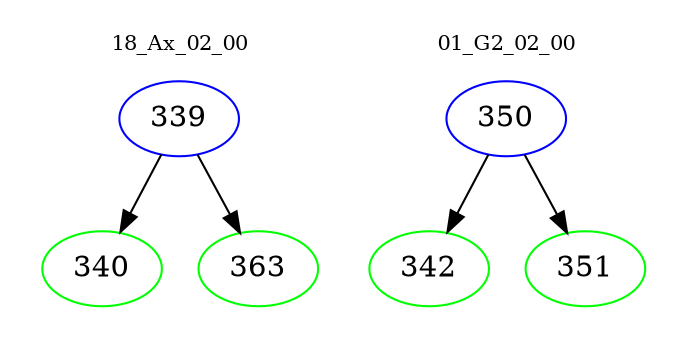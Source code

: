 digraph{
subgraph cluster_0 {
color = white
label = "18_Ax_02_00";
fontsize=10;
T0_339 [label="339", color="blue"]
T0_339 -> T0_340 [color="black"]
T0_340 [label="340", color="green"]
T0_339 -> T0_363 [color="black"]
T0_363 [label="363", color="green"]
}
subgraph cluster_1 {
color = white
label = "01_G2_02_00";
fontsize=10;
T1_350 [label="350", color="blue"]
T1_350 -> T1_342 [color="black"]
T1_342 [label="342", color="green"]
T1_350 -> T1_351 [color="black"]
T1_351 [label="351", color="green"]
}
}
